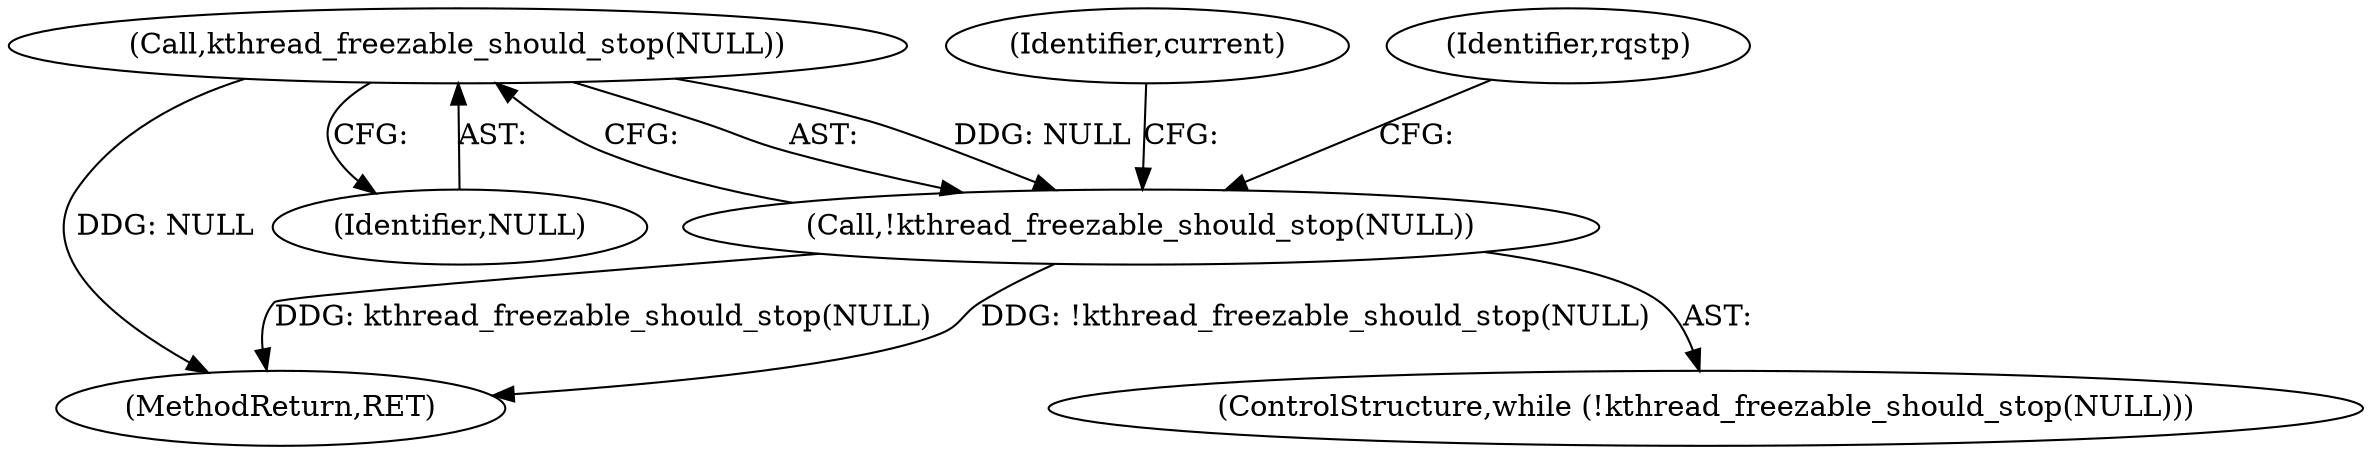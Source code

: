 digraph "0_linux_c70422f760c120480fee4de6c38804c72aa26bc1_2@API" {
"1000120" [label="(Call,kthread_freezable_should_stop(NULL))"];
"1000119" [label="(Call,!kthread_freezable_should_stop(NULL))"];
"1000201" [label="(MethodReturn,RET)"];
"1000125" [label="(Identifier,current)"];
"1000119" [label="(Call,!kthread_freezable_should_stop(NULL))"];
"1000121" [label="(Identifier,NULL)"];
"1000120" [label="(Call,kthread_freezable_should_stop(NULL))"];
"1000196" [label="(Identifier,rqstp)"];
"1000118" [label="(ControlStructure,while (!kthread_freezable_should_stop(NULL)))"];
"1000120" -> "1000119"  [label="AST: "];
"1000120" -> "1000121"  [label="CFG: "];
"1000121" -> "1000120"  [label="AST: "];
"1000119" -> "1000120"  [label="CFG: "];
"1000120" -> "1000201"  [label="DDG: NULL"];
"1000120" -> "1000119"  [label="DDG: NULL"];
"1000119" -> "1000118"  [label="AST: "];
"1000125" -> "1000119"  [label="CFG: "];
"1000196" -> "1000119"  [label="CFG: "];
"1000119" -> "1000201"  [label="DDG: !kthread_freezable_should_stop(NULL)"];
"1000119" -> "1000201"  [label="DDG: kthread_freezable_should_stop(NULL)"];
}
